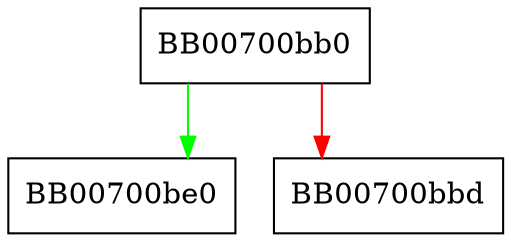 digraph wp_newctx {
  node [shape="box"];
  graph [splines=ortho];
  BB00700bb0 -> BB00700be0 [color="green"];
  BB00700bb0 -> BB00700bbd [color="red"];
}